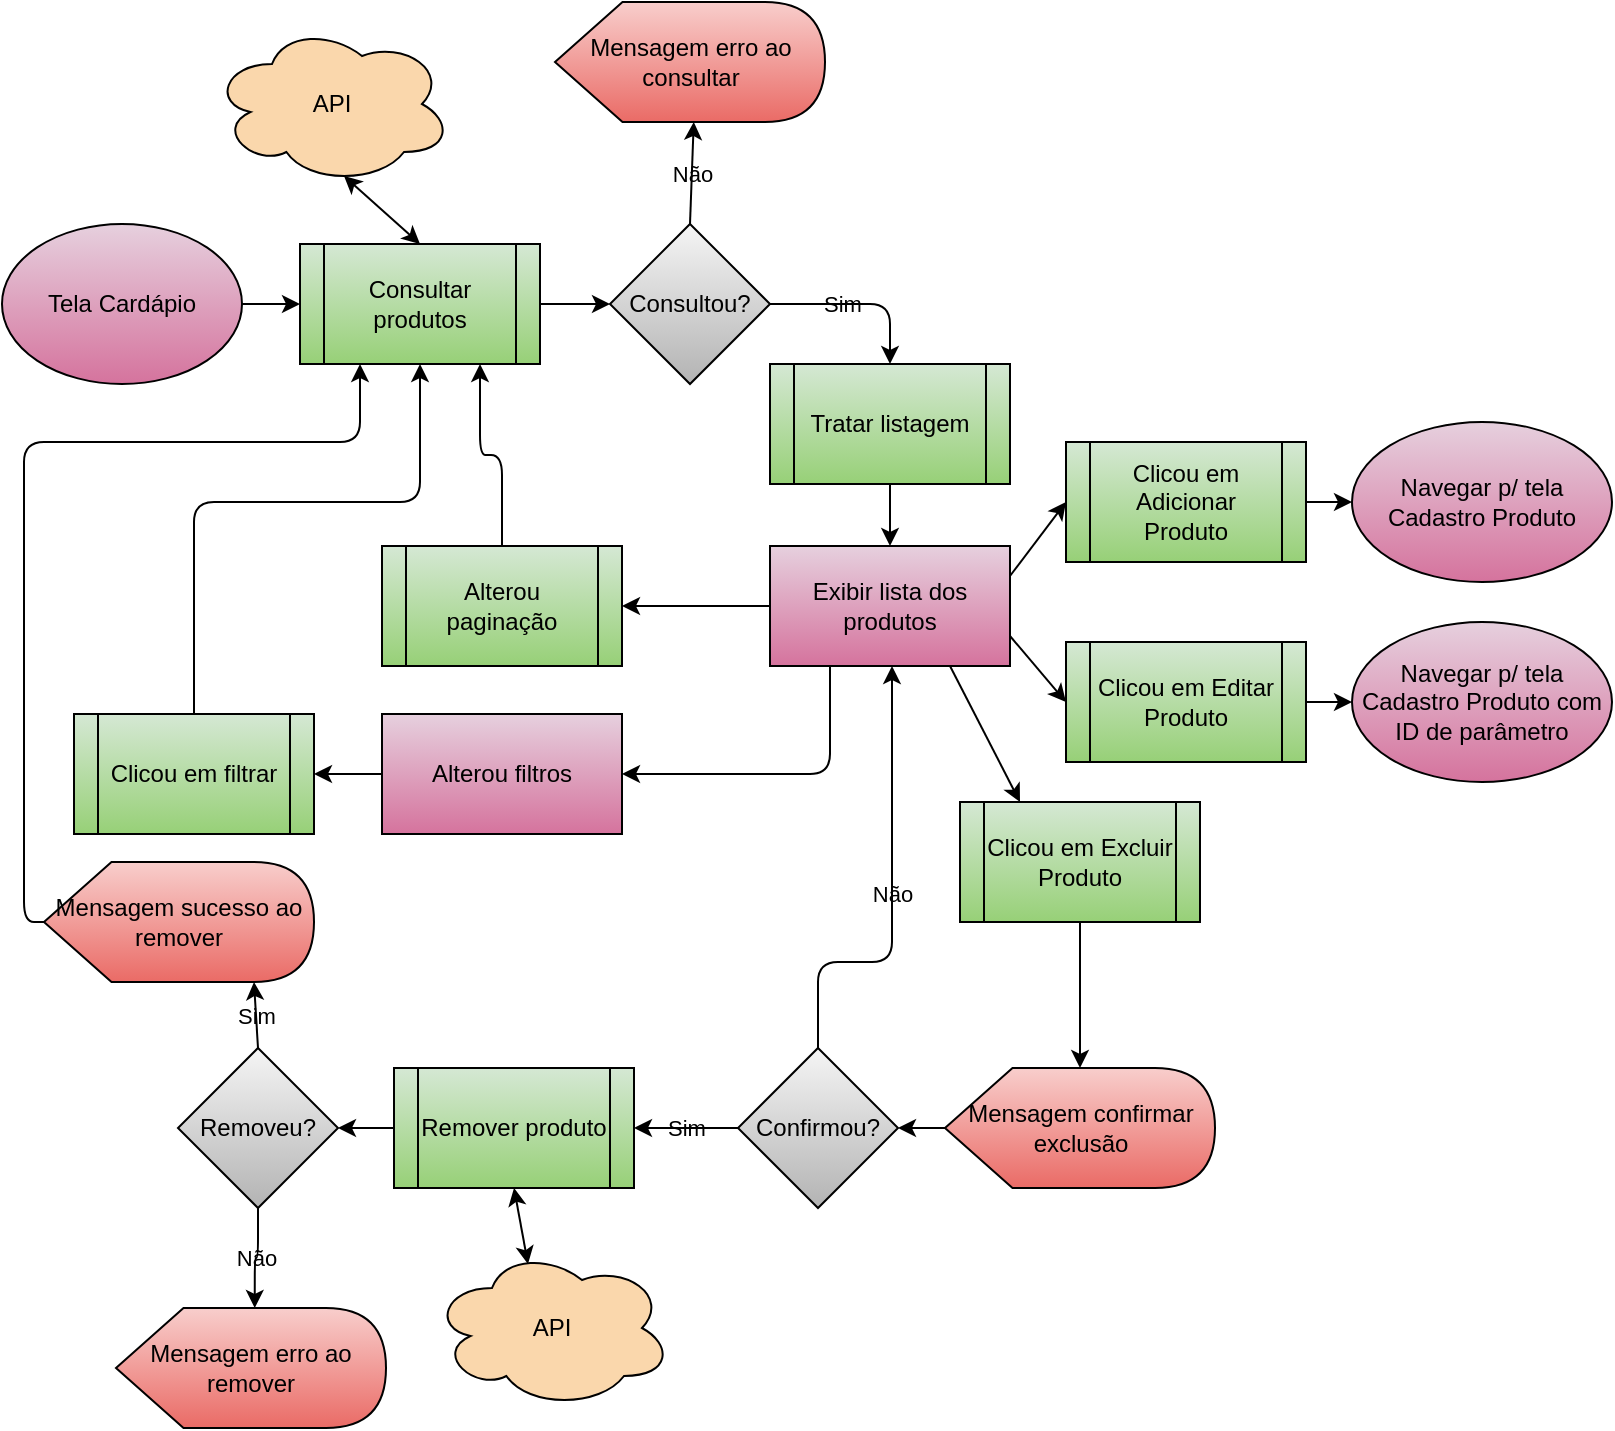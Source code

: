 <mxfile>
    <diagram id="hafGD2FYq9tdRyy5QDzc" name="Página-1">
        <mxGraphModel dx="924" dy="794" grid="1" gridSize="10" guides="1" tooltips="1" connect="1" arrows="1" fold="1" page="1" pageScale="1" pageWidth="827" pageHeight="1169" background="#ffffff" math="0" shadow="0">
            <root>
                <mxCell id="0"/>
                <mxCell id="1" parent="0"/>
                <mxCell id="13" value="Tela Cardápio" style="ellipse;whiteSpace=wrap;html=1;fillColor=#e6d0de;strokeColor=#000000;fontStyle=0;gradientColor=#d5739d;fontColor=#000000;" parent="1" vertex="1">
                    <mxGeometry x="15" y="111" width="120" height="80" as="geometry"/>
                </mxCell>
                <mxCell id="27" style="edgeStyle=none;html=1;exitX=1;exitY=0.5;exitDx=0;exitDy=0;entryX=0;entryY=0.5;entryDx=0;entryDy=0;fontColor=#000000;strokeColor=#000000;" parent="1" source="13" target="26" edge="1">
                    <mxGeometry relative="1" as="geometry">
                        <mxPoint x="225" y="151" as="sourcePoint"/>
                    </mxGeometry>
                </mxCell>
                <mxCell id="31" style="edgeStyle=none;html=1;entryX=0;entryY=0.5;entryDx=0;entryDy=0;fontColor=#000000;strokeColor=#000000;" parent="1" source="26" target="30" edge="1">
                    <mxGeometry relative="1" as="geometry"/>
                </mxCell>
                <mxCell id="26" value="Consultar produtos" style="shape=process;whiteSpace=wrap;html=1;backgroundOutline=1;fillColor=#d5e8d4;gradientColor=#97d077;strokeColor=#000000;fontColor=#000000;" parent="1" vertex="1">
                    <mxGeometry x="164" y="121" width="120" height="60" as="geometry"/>
                </mxCell>
                <mxCell id="32" value="Sim" style="edgeStyle=orthogonalEdgeStyle;html=1;exitX=1;exitY=0.5;exitDx=0;exitDy=0;fontColor=#000000;entryX=0.5;entryY=0;entryDx=0;entryDy=0;strokeColor=#000000;labelBackgroundColor=none;" parent="1" source="30" target="36" edge="1">
                    <mxGeometry x="-0.2" relative="1" as="geometry">
                        <mxPoint x="439" y="151" as="targetPoint"/>
                        <mxPoint as="offset"/>
                    </mxGeometry>
                </mxCell>
                <mxCell id="33" value="Não" style="edgeStyle=none;html=1;fontColor=#000000;exitX=0.5;exitY=0;exitDx=0;exitDy=0;entryX=0;entryY=0;entryDx=69.375;entryDy=60;entryPerimeter=0;strokeColor=#000000;labelBackgroundColor=none;" parent="1" source="30" target="34" edge="1">
                    <mxGeometry relative="1" as="geometry">
                        <mxPoint x="499" y="111" as="targetPoint"/>
                        <mxPoint x="359" y="101" as="sourcePoint"/>
                        <mxPoint as="offset"/>
                    </mxGeometry>
                </mxCell>
                <mxCell id="30" value="Consultou?" style="rhombus;whiteSpace=wrap;html=1;fillColor=#f5f5f5;gradientColor=#b3b3b3;strokeColor=#000000;fontColor=#000000;" parent="1" vertex="1">
                    <mxGeometry x="319" y="111" width="80" height="80" as="geometry"/>
                </mxCell>
                <mxCell id="34" value="Mensagem erro ao consultar" style="shape=display;whiteSpace=wrap;html=1;fillColor=#f8cecc;gradientColor=#ea6b66;strokeColor=#000000;fontColor=#000000;" parent="1" vertex="1">
                    <mxGeometry x="291.5" width="135" height="60" as="geometry"/>
                </mxCell>
                <mxCell id="48" style="edgeStyle=none;html=1;exitX=0.5;exitY=1;exitDx=0;exitDy=0;entryX=0.5;entryY=0;entryDx=0;entryDy=0;strokeColor=#000000;" parent="1" source="36" target="49" edge="1">
                    <mxGeometry relative="1" as="geometry">
                        <mxPoint x="459" y="280" as="targetPoint"/>
                    </mxGeometry>
                </mxCell>
                <mxCell id="36" value="Tratar listagem" style="shape=process;whiteSpace=wrap;html=1;backgroundOutline=1;fillColor=#d5e8d4;gradientColor=#97d077;strokeColor=#000000;fontColor=#000000;" parent="1" vertex="1">
                    <mxGeometry x="399" y="181" width="120" height="60" as="geometry"/>
                </mxCell>
                <mxCell id="52" style="edgeStyle=orthogonalEdgeStyle;html=1;exitX=0.25;exitY=1;exitDx=0;exitDy=0;entryX=1;entryY=0.5;entryDx=0;entryDy=0;strokeColor=#000000;" parent="1" source="49" target="50" edge="1">
                    <mxGeometry relative="1" as="geometry"/>
                </mxCell>
                <mxCell id="61" style="edgeStyle=orthogonalEdgeStyle;html=1;exitX=0;exitY=0.5;exitDx=0;exitDy=0;entryX=1;entryY=0.5;entryDx=0;entryDy=0;startArrow=none;startFill=0;strokeColor=#000000;" parent="1" source="49" target="59" edge="1">
                    <mxGeometry relative="1" as="geometry">
                        <Array as="points">
                            <mxPoint x="380" y="302"/>
                            <mxPoint x="380" y="302"/>
                        </Array>
                    </mxGeometry>
                </mxCell>
                <mxCell id="74" style="edgeStyle=none;html=1;exitX=0.75;exitY=1;exitDx=0;exitDy=0;entryX=0.25;entryY=0;entryDx=0;entryDy=0;strokeColor=#000000;" parent="1" source="49" target="75" edge="1">
                    <mxGeometry relative="1" as="geometry">
                        <mxPoint x="459" y="400" as="targetPoint"/>
                    </mxGeometry>
                </mxCell>
                <mxCell id="77" style="edgeStyle=none;html=1;exitX=1;exitY=0.25;exitDx=0;exitDy=0;entryX=0;entryY=0.5;entryDx=0;entryDy=0;strokeColor=#000000;" parent="1" source="49" target="76" edge="1">
                    <mxGeometry relative="1" as="geometry"/>
                </mxCell>
                <mxCell id="79" style="edgeStyle=none;html=1;exitX=1;exitY=0.75;exitDx=0;exitDy=0;entryX=0;entryY=0.5;entryDx=0;entryDy=0;strokeColor=#000000;" parent="1" source="49" target="78" edge="1">
                    <mxGeometry relative="1" as="geometry"/>
                </mxCell>
                <mxCell id="49" value="Exibir lista dos produtos" style="whiteSpace=wrap;html=1;fillColor=#e6d0de;strokeColor=#000000;fontColor=#000000;fontStyle=0;gradientColor=#d5739d;" parent="1" vertex="1">
                    <mxGeometry x="399" y="272" width="120" height="60" as="geometry"/>
                </mxCell>
                <mxCell id="56" style="edgeStyle=none;html=1;exitX=0;exitY=0.5;exitDx=0;exitDy=0;entryX=1;entryY=0.5;entryDx=0;entryDy=0;startArrow=none;startFill=0;strokeColor=#000000;" parent="1" edge="1">
                    <mxGeometry relative="1" as="geometry">
                        <mxPoint x="300" y="386" as="sourcePoint"/>
                        <mxPoint x="266" y="386" as="targetPoint"/>
                    </mxGeometry>
                </mxCell>
                <mxCell id="91" value="" style="edgeStyle=none;html=1;strokeColor=#000000;" parent="1" source="50" target="53" edge="1">
                    <mxGeometry relative="1" as="geometry"/>
                </mxCell>
                <mxCell id="50" value="Alterou filtros" style="whiteSpace=wrap;html=1;fillColor=#e6d0de;strokeColor=#000000;fontColor=#000000;fontStyle=0;gradientColor=#d5739d;" parent="1" vertex="1">
                    <mxGeometry x="205" y="356" width="120" height="60" as="geometry"/>
                </mxCell>
                <mxCell id="57" style="edgeStyle=orthogonalEdgeStyle;html=1;exitX=0.5;exitY=0;exitDx=0;exitDy=0;entryX=0.5;entryY=1;entryDx=0;entryDy=0;startArrow=none;startFill=0;strokeColor=#000000;" parent="1" source="53" target="26" edge="1">
                    <mxGeometry relative="1" as="geometry">
                        <Array as="points">
                            <mxPoint x="111" y="250"/>
                            <mxPoint x="224" y="250"/>
                        </Array>
                    </mxGeometry>
                </mxCell>
                <mxCell id="53" value="Clicou em filtrar" style="shape=process;whiteSpace=wrap;html=1;backgroundOutline=1;fillColor=#d5e8d4;gradientColor=#97d077;strokeColor=#000000;fontColor=#000000;" parent="1" vertex="1">
                    <mxGeometry x="51" y="356" width="120" height="60" as="geometry"/>
                </mxCell>
                <mxCell id="55" style="edgeStyle=none;html=1;exitX=0.55;exitY=0.95;exitDx=0;exitDy=0;exitPerimeter=0;entryX=0.5;entryY=0;entryDx=0;entryDy=0;startArrow=classic;startFill=1;strokeColor=#000000;" parent="1" source="54" target="26" edge="1">
                    <mxGeometry relative="1" as="geometry"/>
                </mxCell>
                <mxCell id="54" value="API" style="ellipse;shape=cloud;whiteSpace=wrap;html=1;fillColor=#fad7ac;strokeColor=#000000;fontColor=#000000;" parent="1" vertex="1">
                    <mxGeometry x="120" y="11" width="120" height="80" as="geometry"/>
                </mxCell>
                <mxCell id="62" style="edgeStyle=orthogonalEdgeStyle;html=1;exitX=0.5;exitY=0;exitDx=0;exitDy=0;entryX=0.75;entryY=1;entryDx=0;entryDy=0;startArrow=none;startFill=0;strokeColor=#000000;" parent="1" source="59" target="26" edge="1">
                    <mxGeometry relative="1" as="geometry"/>
                </mxCell>
                <mxCell id="59" value="Alterou paginação" style="shape=process;whiteSpace=wrap;html=1;backgroundOutline=1;fillColor=#d5e8d4;gradientColor=#97d077;strokeColor=#000000;fontColor=#000000;" parent="1" vertex="1">
                    <mxGeometry x="205" y="272" width="120" height="60" as="geometry"/>
                </mxCell>
                <mxCell id="85" style="edgeStyle=none;html=1;exitX=0.5;exitY=1;exitDx=0;exitDy=0;strokeColor=#000000;" parent="1" source="75" target="84" edge="1">
                    <mxGeometry relative="1" as="geometry">
                        <mxPoint x="554" y="503" as="sourcePoint"/>
                    </mxGeometry>
                </mxCell>
                <mxCell id="75" value="Clicou em Excluir Produto" style="shape=process;whiteSpace=wrap;html=1;backgroundOutline=1;fillColor=#d5e8d4;gradientColor=#97d077;strokeColor=#000000;fontColor=#000000;" parent="1" vertex="1">
                    <mxGeometry x="494" y="400" width="120" height="60" as="geometry"/>
                </mxCell>
                <mxCell id="82" style="edgeStyle=none;html=1;exitX=1;exitY=0.5;exitDx=0;exitDy=0;entryX=0;entryY=0.5;entryDx=0;entryDy=0;strokeColor=#000000;" parent="1" source="76" target="80" edge="1">
                    <mxGeometry relative="1" as="geometry"/>
                </mxCell>
                <mxCell id="76" value="Clicou em Adicionar Produto" style="shape=process;whiteSpace=wrap;html=1;backgroundOutline=1;fillColor=#d5e8d4;gradientColor=#97d077;strokeColor=#000000;fontColor=#000000;" parent="1" vertex="1">
                    <mxGeometry x="547" y="220" width="120" height="60" as="geometry"/>
                </mxCell>
                <mxCell id="83" style="edgeStyle=none;html=1;exitX=1;exitY=0.5;exitDx=0;exitDy=0;entryX=0;entryY=0.5;entryDx=0;entryDy=0;strokeColor=#000000;" parent="1" source="78" target="81" edge="1">
                    <mxGeometry relative="1" as="geometry"/>
                </mxCell>
                <mxCell id="78" value="Clicou em Editar Produto" style="shape=process;whiteSpace=wrap;html=1;backgroundOutline=1;fillColor=#d5e8d4;gradientColor=#97d077;strokeColor=#000000;fontColor=#000000;" parent="1" vertex="1">
                    <mxGeometry x="547" y="320" width="120" height="60" as="geometry"/>
                </mxCell>
                <mxCell id="80" value="Navegar p/ tela&lt;br&gt;Cadastro Produto" style="ellipse;whiteSpace=wrap;html=1;fillColor=#e6d0de;strokeColor=#000000;gradientColor=#d5739d;fontColor=#000000;" parent="1" vertex="1">
                    <mxGeometry x="690" y="210" width="130" height="80" as="geometry"/>
                </mxCell>
                <mxCell id="81" value="Navegar p/ tela&lt;br&gt;Cadastro Produto com ID de parâmetro" style="ellipse;whiteSpace=wrap;html=1;fillColor=#e6d0de;strokeColor=#000000;gradientColor=#d5739d;fontColor=#000000;" parent="1" vertex="1">
                    <mxGeometry x="690" y="310" width="130" height="80" as="geometry"/>
                </mxCell>
                <mxCell id="87" style="edgeStyle=none;html=1;exitX=0;exitY=0.5;exitDx=0;exitDy=0;exitPerimeter=0;entryX=1;entryY=0.5;entryDx=0;entryDy=0;strokeColor=#000000;" parent="1" source="84" target="86" edge="1">
                    <mxGeometry relative="1" as="geometry"/>
                </mxCell>
                <mxCell id="84" value="Mensagem confirmar exclusão" style="shape=display;whiteSpace=wrap;html=1;fillColor=#f8cecc;gradientColor=#ea6b66;strokeColor=#000000;fontColor=#000000;" parent="1" vertex="1">
                    <mxGeometry x="486.5" y="533" width="135" height="60" as="geometry"/>
                </mxCell>
                <mxCell id="88" value="Sim" style="edgeStyle=none;html=1;exitX=0;exitY=0.5;exitDx=0;exitDy=0;entryX=1;entryY=0.5;entryDx=0;entryDy=0;strokeColor=#000000;labelBackgroundColor=none;fontColor=#000000;" parent="1" source="86" target="92" edge="1">
                    <mxGeometry x="0.015" relative="1" as="geometry">
                        <mxPoint x="310" y="563" as="targetPoint"/>
                        <mxPoint as="offset"/>
                    </mxGeometry>
                </mxCell>
                <mxCell id="89" value="Não" style="edgeStyle=orthogonalEdgeStyle;html=1;exitX=0.5;exitY=0;exitDx=0;exitDy=0;entryX=0.5;entryY=1;entryDx=0;entryDy=0;strokeColor=#000000;labelBackgroundColor=none;fontColor=#000000;" parent="1" source="86" edge="1">
                    <mxGeometry relative="1" as="geometry">
                        <mxPoint x="460" y="332" as="targetPoint"/>
                        <mxPoint x="424" y="480" as="sourcePoint"/>
                        <Array as="points">
                            <mxPoint x="423" y="480"/>
                            <mxPoint x="460" y="480"/>
                        </Array>
                    </mxGeometry>
                </mxCell>
                <mxCell id="86" value="Confirmou?" style="rhombus;whiteSpace=wrap;html=1;fillColor=#f5f5f5;gradientColor=#b3b3b3;strokeColor=#000000;fontColor=#000000;" parent="1" vertex="1">
                    <mxGeometry x="383" y="523" width="80" height="80" as="geometry"/>
                </mxCell>
                <mxCell id="90" value="API" style="ellipse;shape=cloud;whiteSpace=wrap;html=1;fillColor=#fad7ac;strokeColor=#000000;fontColor=#000000;" parent="1" vertex="1">
                    <mxGeometry x="230" y="623" width="120" height="80" as="geometry"/>
                </mxCell>
                <mxCell id="93" style="edgeStyle=none;html=1;exitX=0.5;exitY=1;exitDx=0;exitDy=0;entryX=0.4;entryY=0.1;entryDx=0;entryDy=0;entryPerimeter=0;startArrow=classic;startFill=1;strokeColor=#000000;" parent="1" source="92" target="90" edge="1">
                    <mxGeometry relative="1" as="geometry"/>
                </mxCell>
                <mxCell id="94" style="edgeStyle=none;html=1;startArrow=none;startFill=0;entryX=1;entryY=0.5;entryDx=0;entryDy=0;exitX=0;exitY=0.5;exitDx=0;exitDy=0;strokeColor=#000000;" parent="1" source="92" target="95" edge="1">
                    <mxGeometry relative="1" as="geometry">
                        <mxPoint x="149" y="563" as="targetPoint"/>
                        <mxPoint x="190" y="623" as="sourcePoint"/>
                    </mxGeometry>
                </mxCell>
                <mxCell id="92" value="Remover produto" style="shape=process;whiteSpace=wrap;html=1;backgroundOutline=1;fillColor=#d5e8d4;gradientColor=#97d077;strokeColor=#000000;fontColor=#000000;" parent="1" vertex="1">
                    <mxGeometry x="211" y="533" width="120" height="60" as="geometry"/>
                </mxCell>
                <mxCell id="96" value="Não" style="edgeStyle=orthogonalEdgeStyle;html=1;exitX=0.5;exitY=1;exitDx=0;exitDy=0;startArrow=none;startFill=0;entryX=0;entryY=0;entryDx=69.375;entryDy=0;entryPerimeter=0;strokeColor=#000000;labelBackgroundColor=none;fontColor=#000000;" parent="1" source="95" target="98" edge="1">
                    <mxGeometry relative="1" as="geometry">
                        <mxPoint x="143" y="653" as="targetPoint"/>
                    </mxGeometry>
                </mxCell>
                <mxCell id="101" value="Sim" style="edgeStyle=none;html=1;exitX=0.5;exitY=0;exitDx=0;exitDy=0;entryX=0;entryY=0;entryDx=105;entryDy=60;entryPerimeter=0;strokeColor=#000000;labelBackgroundColor=none;fontColor=#000000;" parent="1" source="95" target="99" edge="1">
                    <mxGeometry relative="1" as="geometry"/>
                </mxCell>
                <mxCell id="95" value="Removeu?" style="rhombus;whiteSpace=wrap;html=1;fillColor=#f5f5f5;gradientColor=#b3b3b3;strokeColor=#000000;fontColor=#000000;" parent="1" vertex="1">
                    <mxGeometry x="103" y="523" width="80" height="80" as="geometry"/>
                </mxCell>
                <mxCell id="98" value="Mensagem erro ao remover" style="shape=display;whiteSpace=wrap;html=1;fillColor=#f8cecc;gradientColor=#ea6b66;strokeColor=#000000;fontColor=#000000;" parent="1" vertex="1">
                    <mxGeometry x="72" y="653" width="135" height="60" as="geometry"/>
                </mxCell>
                <mxCell id="102" style="edgeStyle=orthogonalEdgeStyle;html=1;exitX=0;exitY=0.5;exitDx=0;exitDy=0;exitPerimeter=0;entryX=0.25;entryY=1;entryDx=0;entryDy=0;strokeColor=#000000;" parent="1" source="99" target="26" edge="1">
                    <mxGeometry relative="1" as="geometry">
                        <Array as="points">
                            <mxPoint x="26" y="460"/>
                            <mxPoint x="26" y="220"/>
                            <mxPoint x="194" y="220"/>
                        </Array>
                    </mxGeometry>
                </mxCell>
                <mxCell id="99" value="Mensagem sucesso ao remover" style="shape=display;whiteSpace=wrap;html=1;fillColor=#f8cecc;gradientColor=#ea6b66;strokeColor=#000000;fontColor=#000000;" parent="1" vertex="1">
                    <mxGeometry x="36" y="430" width="135" height="60" as="geometry"/>
                </mxCell>
            </root>
        </mxGraphModel>
    </diagram>
</mxfile>
